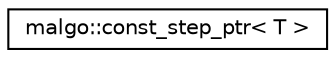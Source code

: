 digraph "Graphical Class Hierarchy"
{
  edge [fontname="Helvetica",fontsize="10",labelfontname="Helvetica",labelfontsize="10"];
  node [fontname="Helvetica",fontsize="10",shape=record];
  rankdir="LR";
  Node1 [label="malgo::const_step_ptr\< T \>",height=0.2,width=0.4,color="black", fillcolor="white", style="filled",URL="$structmalgo_1_1const__step__ptr.html"];
}
